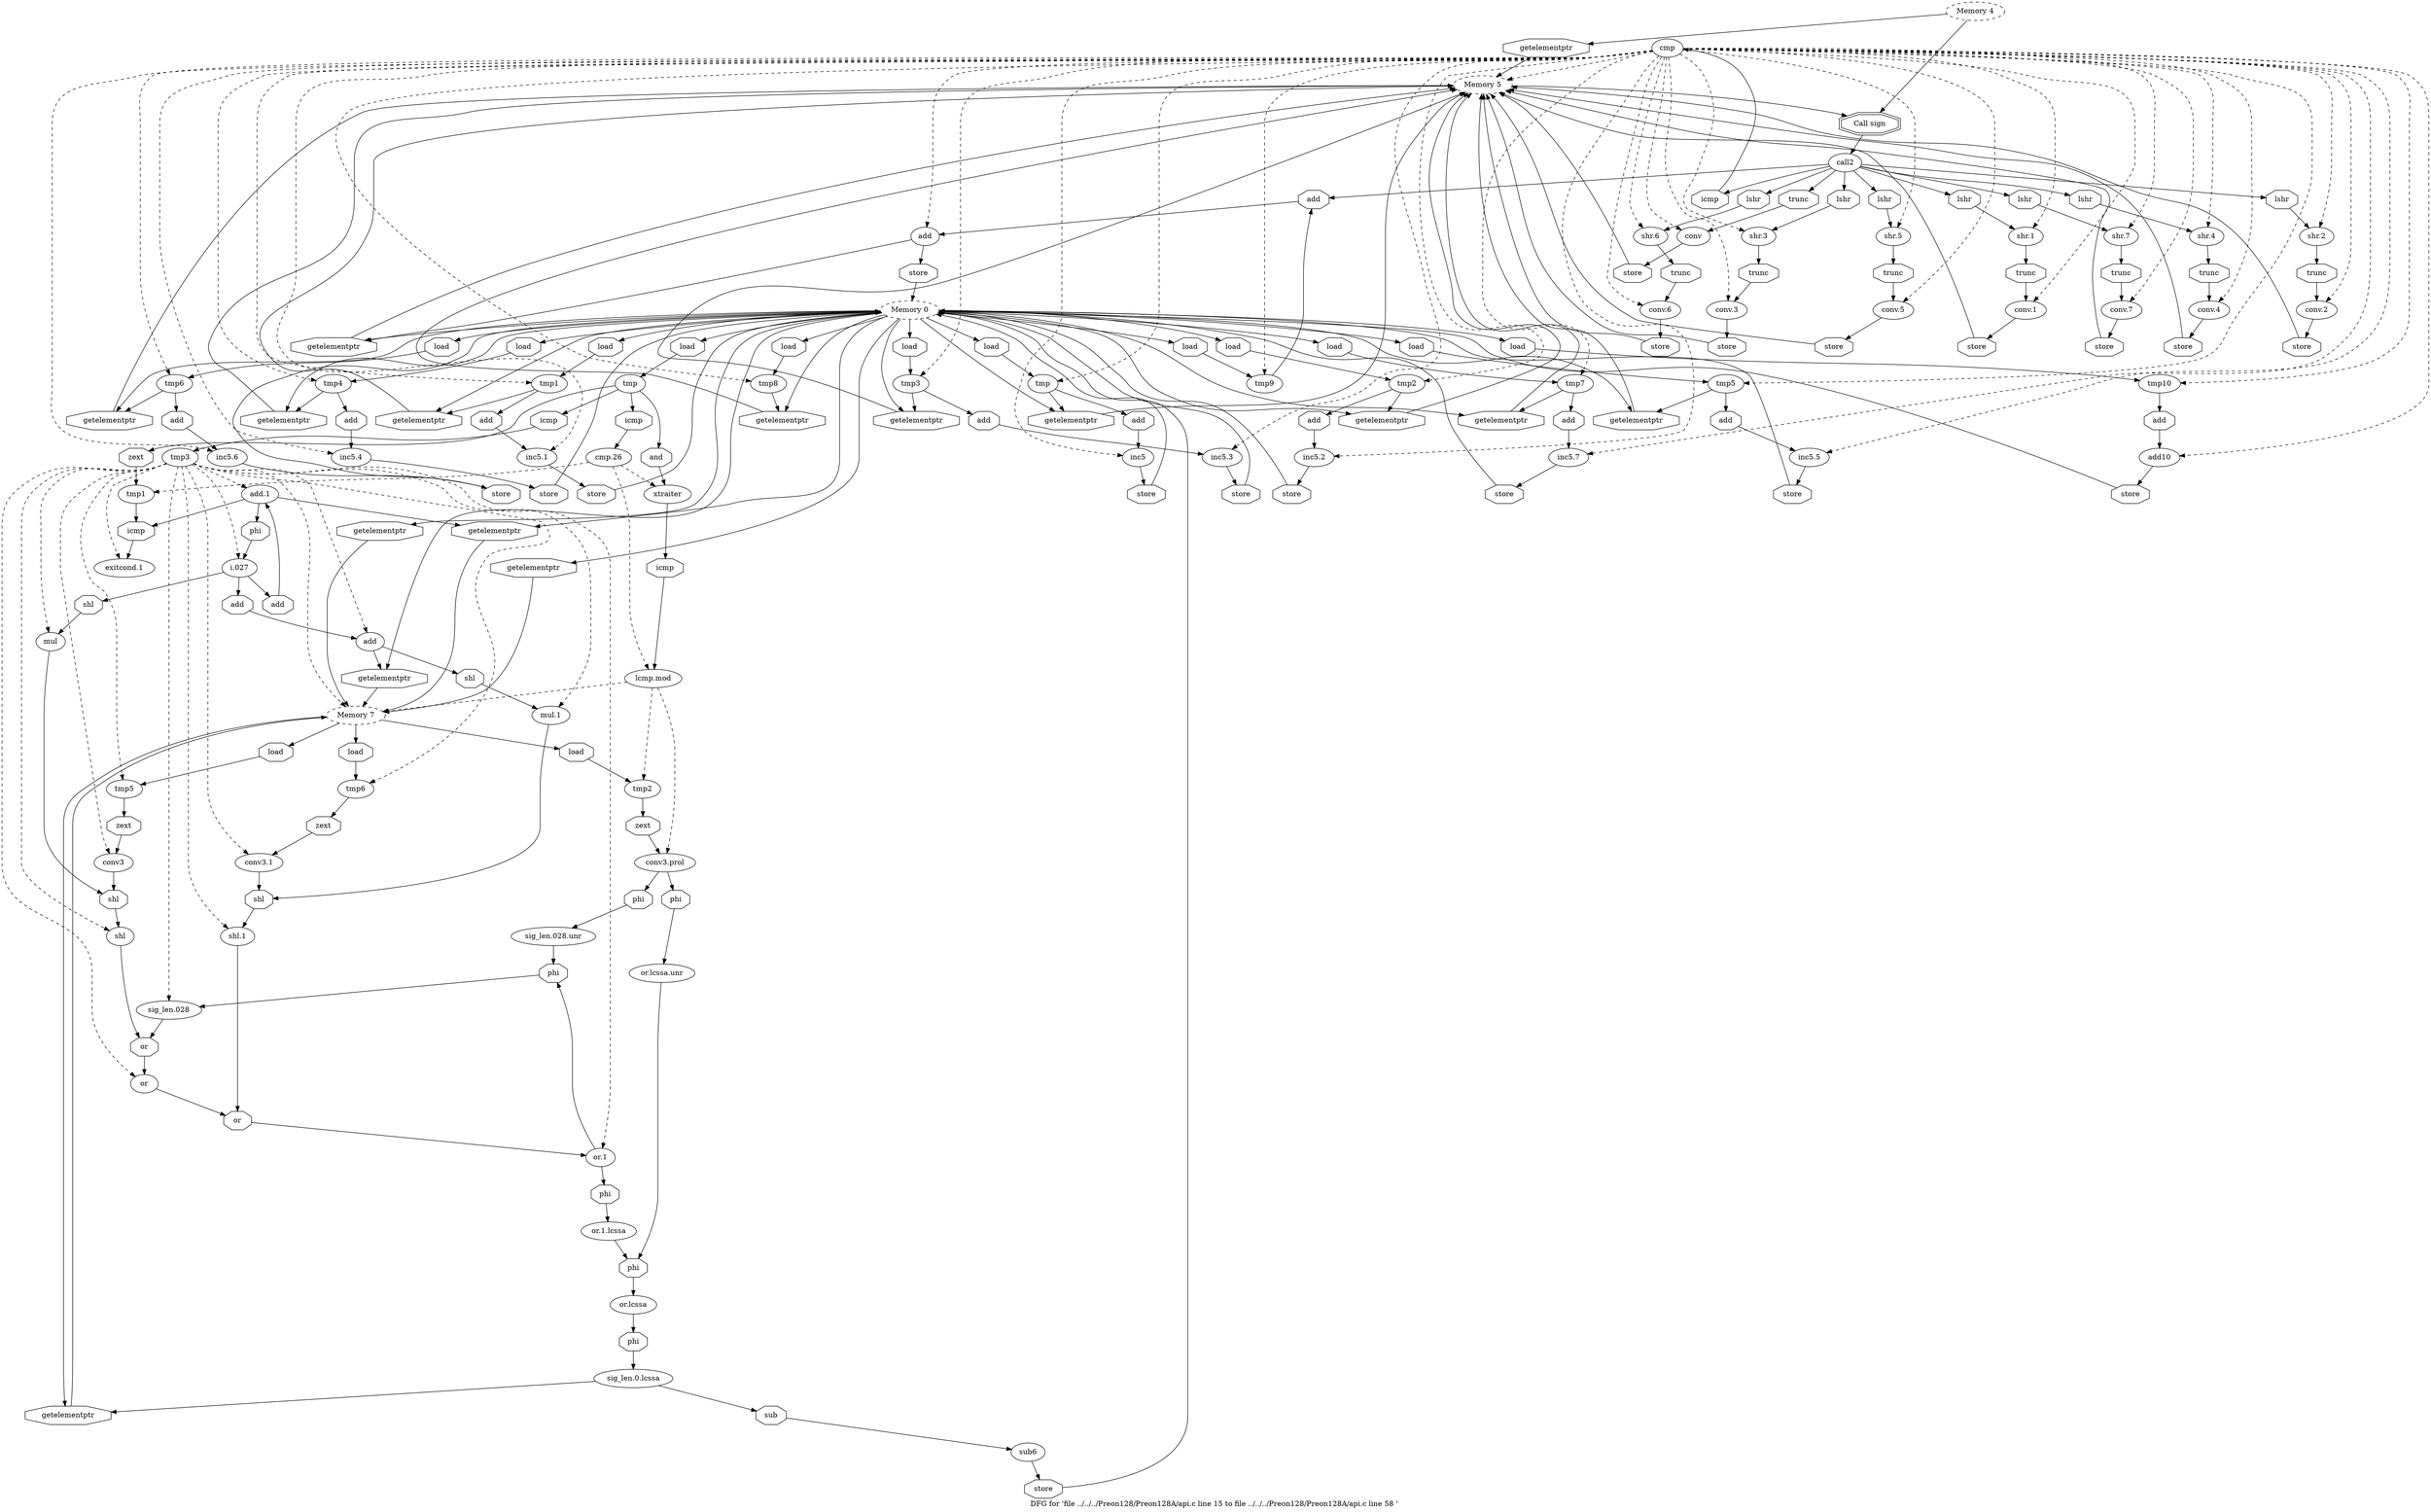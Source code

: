 digraph "DFG for 'file ../../../Preon128/Preon128A/api.c line 15 to file ../../../Preon128/Preon128A/api.c line 58 '  "{
label="DFG for 'file ../../../Preon128/Preon128A/api.c line 15 to file ../../../Preon128/Preon128A/api.c line 58 ' ";
node_3170[shape=ellipse,style=solid,label="cmp"]
node_3165[shape=ellipse,style=dashed,label="Memory 5"]
"node_3170"->"node_3165" [style=dashed]
node_3250[shape=ellipse,style=solid,label="conv.7"]
"node_3170"->"node_3250" [style=dashed]
node_3254[shape=ellipse,style=solid,label="inc5.7"]
"node_3170"->"node_3254" [style=dashed]
node_3205[shape=ellipse,style=solid,label="conv.3"]
"node_3170"->"node_3205" [style=dashed]
node_3259[shape=ellipse,style=solid,label="tmp8"]
"node_3170"->"node_3259" [style=dashed]
node_3262[shape=ellipse,style=solid,label="tmp9"]
"node_3170"->"node_3262" [style=dashed]
node_3228[shape=ellipse,style=solid,label="conv.5"]
"node_3170"->"node_3228" [style=dashed]
node_3241[shape=ellipse,style=solid,label="tmp6"]
"node_3170"->"node_3241" [style=dashed]
node_3264[shape=ellipse,style=solid,label="add"]
"node_3170"->"node_3264" [style=dashed]
node_3221[shape=ellipse,style=solid,label="inc5.4"]
"node_3170"->"node_3221" [style=dashed]
node_3226[shape=ellipse,style=solid,label="shr.5"]
"node_3170"->"node_3226" [style=dashed]
node_3268[shape=ellipse,style=solid,label="tmp10"]
"node_3170"->"node_3268" [style=dashed]
node_3215[shape=ellipse,style=solid,label="shr.4"]
"node_3170"->"node_3215" [style=dashed]
node_3237[shape=ellipse,style=solid,label="shr.6"]
"node_3170"->"node_3237" [style=dashed]
node_3176[shape=ellipse,style=solid,label="inc5"]
"node_3170"->"node_3176" [style=dashed]
node_3270[shape=ellipse,style=solid,label="add10"]
"node_3170"->"node_3270" [style=dashed]
node_3174[shape=ellipse,style=solid,label="tmp"]
"node_3170"->"node_3174" [style=dashed]
node_3172[shape=ellipse,style=solid,label="conv"]
"node_3170"->"node_3172" [style=dashed]
node_3208[shape=ellipse,style=solid,label="tmp3"]
"node_3170"->"node_3208" [style=dashed]
node_3232[shape=ellipse,style=solid,label="inc5.5"]
"node_3170"->"node_3232" [style=dashed]
node_3185[shape=ellipse,style=solid,label="tmp1"]
"node_3170"->"node_3185" [style=dashed]
node_3239[shape=ellipse,style=solid,label="conv.6"]
"node_3170"->"node_3239" [style=dashed]
node_3243[shape=ellipse,style=solid,label="inc5.6"]
"node_3170"->"node_3243" [style=dashed]
node_3183[shape=ellipse,style=solid,label="conv.1"]
"node_3170"->"node_3183" [style=dashed]
node_3181[shape=ellipse,style=solid,label="shr.1"]
"node_3170"->"node_3181" [style=dashed]
node_3187[shape=ellipse,style=solid,label="inc5.1"]
"node_3170"->"node_3187" [style=dashed]
node_3219[shape=ellipse,style=solid,label="tmp4"]
"node_3170"->"node_3219" [style=dashed]
node_3194[shape=ellipse,style=solid,label="conv.2"]
"node_3170"->"node_3194" [style=dashed]
node_3192[shape=ellipse,style=solid,label="shr.2"]
"node_3170"->"node_3192" [style=dashed]
node_3230[shape=ellipse,style=solid,label="tmp5"]
"node_3170"->"node_3230" [style=dashed]
node_3210[shape=ellipse,style=solid,label="inc5.3"]
"node_3170"->"node_3210" [style=dashed]
node_3198[shape=ellipse,style=solid,label="inc5.2"]
"node_3170"->"node_3198" [style=dashed]
node_3252[shape=ellipse,style=solid,label="tmp7"]
"node_3170"->"node_3252" [style=dashed]
node_3248[shape=ellipse,style=solid,label="shr.7"]
"node_3170"->"node_3248" [style=dashed]
node_3196[shape=ellipse,style=solid,label="tmp2"]
"node_3170"->"node_3196" [style=dashed]
node_3217[shape=ellipse,style=solid,label="conv.4"]
"node_3170"->"node_3217" [style=dashed]
node_3203[shape=ellipse,style=solid,label="shr.3"]
"node_3170"->"node_3203" [style=dashed]
node_3169[shape=doubleoctagon,style=solid,label="Call sign"]
node_3168[shape=ellipse,style=solid,label="call2"]
"node_3169"->"node_3168"
node_3249[shape=octagon,style=solid,label="lshr"]
"node_3168"->"node_3249"
node_3227[shape=octagon,style=solid,label="lshr"]
"node_3168"->"node_3227"
node_3171[shape=octagon,style=solid,label="icmp"]
"node_3168"->"node_3171"
node_3265[shape=octagon,style=solid,label="add"]
"node_3168"->"node_3265"
node_3173[shape=octagon,style=solid,label="trunc"]
"node_3168"->"node_3173"
node_3238[shape=octagon,style=solid,label="lshr"]
"node_3168"->"node_3238"
node_3204[shape=octagon,style=solid,label="lshr"]
"node_3168"->"node_3204"
node_3182[shape=octagon,style=solid,label="lshr"]
"node_3168"->"node_3182"
node_3216[shape=octagon,style=solid,label="lshr"]
"node_3168"->"node_3216"
node_3193[shape=octagon,style=solid,label="lshr"]
"node_3168"->"node_3193"
node_3167[shape=ellipse,style=dashed,label="Memory 4"]
"node_3167"->"node_3169"
node_3166[shape=octagon,style=solid,label="getelementptr"]
"node_3167"->"node_3166"
"node_3166"->"node_3165"
"node_3165"->"node_3169"
node_3164[shape=ellipse,style=dashed,label="Memory 0"]
node_3330[shape=octagon,style=solid,label="getelementptr"]
"node_3164"->"node_3330"
node_3257[shape=octagon,style=solid,label="getelementptr"]
"node_3164"->"node_3257"
node_3253[shape=octagon,style=solid,label="load"]
"node_3164"->"node_3253"
node_3224[shape=octagon,style=solid,label="getelementptr"]
"node_3164"->"node_3224"
node_3260[shape=octagon,style=solid,label="load"]
"node_3164"->"node_3260"
node_3261[shape=octagon,style=solid,label="getelementptr"]
"node_3164"->"node_3261"
node_3283[shape=octagon,style=solid,label="getelementptr"]
"node_3164"->"node_3283"
node_3213[shape=octagon,style=solid,label="getelementptr"]
"node_3164"->"node_3213"
node_3263[shape=octagon,style=solid,label="load"]
"node_3164"->"node_3263"
node_3321[shape=octagon,style=solid,label="getelementptr"]
"node_3164"->"node_3321"
node_3267[shape=octagon,style=solid,label="getelementptr"]
"node_3164"->"node_3267"
node_3304[shape=octagon,style=solid,label="getelementptr"]
"node_3164"->"node_3304"
node_3269[shape=octagon,style=solid,label="load"]
"node_3164"->"node_3269"
node_3175[shape=octagon,style=solid,label="load"]
"node_3164"->"node_3175"
node_3246[shape=octagon,style=solid,label="getelementptr"]
"node_3164"->"node_3246"
node_3179[shape=octagon,style=solid,label="getelementptr"]
"node_3164"->"node_3179"
node_3186[shape=octagon,style=solid,label="load"]
"node_3164"->"node_3186"
node_3201[shape=octagon,style=solid,label="getelementptr"]
"node_3164"->"node_3201"
node_3209[shape=octagon,style=solid,label="load"]
"node_3164"->"node_3209"
node_3273[shape=octagon,style=solid,label="load"]
"node_3164"->"node_3273"
node_3242[shape=octagon,style=solid,label="load"]
"node_3164"->"node_3242"
node_3190[shape=octagon,style=solid,label="getelementptr"]
"node_3164"->"node_3190"
node_3235[shape=octagon,style=solid,label="getelementptr"]
"node_3164"->"node_3235"
node_3197[shape=octagon,style=solid,label="load"]
"node_3164"->"node_3197"
node_3220[shape=octagon,style=solid,label="load"]
"node_3164"->"node_3220"
node_3231[shape=octagon,style=solid,label="load"]
"node_3164"->"node_3231"
node_3285[shape=octagon,style=solid,label="load"]
node_3284[shape=ellipse,style=solid,label="tmp2"]
"node_3285"->"node_3284"
node_3286[shape=ellipse,style=solid,label="conv3.prol"]
node_3289[shape=octagon,style=solid,label="phi"]
"node_3286"->"node_3289"
node_3291[shape=octagon,style=solid,label="phi"]
"node_3286"->"node_3291"
node_3236[shape=octagon,style=solid,label="store"]
"node_3236"->"node_3165"
node_3329[shape=octagon,style=solid,label="phi"]
node_3328[shape=ellipse,style=solid,label="sig_len.0.lcssa"]
"node_3329"->"node_3328"
node_3282[shape=ellipse,style=dashed,label="Memory 7"]
"node_3330"->"node_3282"
node_3202[shape=octagon,style=solid,label="store"]
"node_3202"->"node_3165"
node_3309[shape=ellipse,style=solid,label="mul.1"]
node_3299[shape=octagon,style=solid,label="shl"]
"node_3309"->"node_3299"
node_3310[shape=octagon,style=solid,label="shl"]
"node_3310"->"node_3309"
node_3258[shape=octagon,style=solid,label="store"]
"node_3250"->"node_3258"
node_3335[shape=ellipse,style=solid,label="exitcond.1"]
node_3336[shape=octagon,style=solid,label="icmp"]
"node_3336"->"node_3335"
node_3211[shape=octagon,style=solid,label="add"]
"node_3211"->"node_3210"
node_3240[shape=octagon,style=solid,label="trunc"]
"node_3240"->"node_3239"
"node_3249"->"node_3248"
node_3255[shape=octagon,style=solid,label="add"]
"node_3255"->"node_3254"
node_3256[shape=octagon,style=solid,label="store"]
"node_3256"->"node_3164"
node_3229[shape=octagon,style=solid,label="trunc"]
"node_3229"->"node_3228"
"node_3257"->"node_3165"
"node_3258"->"node_3165"
node_3317[shape=ellipse,style=solid,label="conv3"]
node_3316[shape=octagon,style=solid,label="shl"]
"node_3317"->"node_3316"
node_3318[shape=octagon,style=solid,label="zext"]
"node_3318"->"node_3317"
node_3295[shape=octagon,style=solid,label="phi"]
node_3294[shape=ellipse,style=solid,label="or.1.lcssa"]
"node_3295"->"node_3294"
node_3296[shape=ellipse,style=solid,label="or.1"]
"node_3296"->"node_3295"
node_3325[shape=octagon,style=solid,label="phi"]
"node_3296"->"node_3325"
"node_3253"->"node_3252"
"node_3254"->"node_3256"
node_3214[shape=octagon,style=solid,label="store"]
"node_3205"->"node_3214"
"node_3227"->"node_3226"
"node_3224"->"node_3165"
node_3301[shape=octagon,style=solid,label="zext"]
node_3300[shape=ellipse,style=solid,label="conv3.1"]
"node_3301"->"node_3300"
node_3302[shape=ellipse,style=solid,label="tmp6"]
"node_3302"->"node_3301"
"node_3259"->"node_3261"
"node_3260"->"node_3259"
node_3225[shape=octagon,style=solid,label="store"]
"node_3225"->"node_3165"
node_3313[shape=ellipse,style=solid,label="or"]
node_3297[shape=octagon,style=solid,label="or"]
"node_3313"->"node_3297"
node_3314[shape=octagon,style=solid,label="or"]
"node_3314"->"node_3313"
node_3298[shape=ellipse,style=solid,label="shl.1"]
"node_3299"->"node_3298"
"node_3300"->"node_3299"
node_3200[shape=octagon,style=solid,label="store"]
"node_3200"->"node_3164"
"node_3261"->"node_3165"
"node_3262"->"node_3265"
node_3199[shape=octagon,style=solid,label="add"]
"node_3199"->"node_3198"
node_3206[shape=octagon,style=solid,label="trunc"]
"node_3206"->"node_3205"
node_3331[shape=ellipse,style=solid,label="sub6"]
node_3333[shape=octagon,style=solid,label="store"]
"node_3331"->"node_3333"
node_3332[shape=octagon,style=solid,label="sub"]
"node_3332"->"node_3331"
"node_3228"->"node_3236"
"node_3241"->"node_3246"
node_3244[shape=octagon,style=solid,label="add"]
"node_3241"->"node_3244"
node_3288[shape=ellipse,style=solid,label="or.lcssa.unr"]
"node_3289"->"node_3288"
node_3290[shape=ellipse,style=solid,label="sig_len.028.unr"]
"node_3290"->"node_3325"
"node_3283"->"node_3282"
node_3287[shape=octagon,style=solid,label="zext"]
"node_3284"->"node_3287"
"node_3213"->"node_3165"
"node_3263"->"node_3262"
node_3266[shape=octagon,style=solid,label="store"]
"node_3264"->"node_3266"
"node_3264"->"node_3267"
node_3223[shape=octagon,style=solid,label="store"]
"node_3221"->"node_3223"
"node_3321"->"node_3282"
node_3322[shape=ellipse,style=solid,label="mul"]
"node_3322"->"node_3316"
node_3311[shape=ellipse,style=solid,label="add"]
"node_3311"->"node_3310"
"node_3311"->"node_3321"
node_3312[shape=octagon,style=solid,label="add"]
"node_3312"->"node_3311"
node_3207[shape=octagon,style=solid,label="store"]
"node_3207"->"node_3164"
"node_3226"->"node_3229"
node_3323[shape=octagon,style=solid,label="shl"]
"node_3323"->"node_3322"
node_3324[shape=ellipse,style=solid,label="sig_len.028"]
"node_3324"->"node_3314"
node_3222[shape=octagon,style=solid,label="add"]
"node_3222"->"node_3221"
"node_3171"->"node_3170"
node_3178[shape=octagon,style=solid,label="store"]
"node_3178"->"node_3164"
"node_3333"->"node_3164"
node_3334[shape=octagon,style=solid,label="getelementptr"]
"node_3334"->"node_3282"
"node_3265"->"node_3264"
"node_3266"->"node_3164"
node_3177[shape=octagon,style=solid,label="add"]
"node_3177"->"node_3176"
"node_3214"->"node_3165"
"node_3287"->"node_3286"
node_3327[shape=octagon,style=solid,label="phi"]
"node_3288"->"node_3327"
"node_3267"->"node_3165"
node_3271[shape=octagon,style=solid,label="add"]
"node_3268"->"node_3271"
node_3218[shape=octagon,style=solid,label="trunc"]
"node_3215"->"node_3218"
node_3303[shape=octagon,style=solid,label="load"]
"node_3303"->"node_3302"
"node_3304"->"node_3282"
"node_3297"->"node_3296"
"node_3298"->"node_3297"
"node_3237"->"node_3240"
"node_3325"->"node_3324"
node_3326[shape=ellipse,style=solid,label="or.lcssa"]
"node_3326"->"node_3329"
"node_3176"->"node_3178"
"node_3269"->"node_3268"
"node_3270"->"node_3207"
"node_3291"->"node_3290"
node_3292[shape=ellipse,style=solid,label="tmp3"]
"node_3292"->"node_3309" [style=dashed]
"node_3292"->"node_3335" [style=dashed]
"node_3292"->"node_3317" [style=dashed]
"node_3292"->"node_3296" [style=dashed]
"node_3292"->"node_3302" [style=dashed]
"node_3292"->"node_3313" [style=dashed]
"node_3292"->"node_3300" [style=dashed]
"node_3292"->"node_3322" [style=dashed]
"node_3292"->"node_3311" [style=dashed]
"node_3292"->"node_3324" [style=dashed]
"node_3292"->"node_3298" [style=dashed]
node_3305[shape=ellipse,style=solid,label="add.1"]
"node_3292"->"node_3305" [style=dashed]
node_3307[shape=ellipse,style=solid,label="i.027"]
"node_3292"->"node_3307" [style=dashed]
node_3315[shape=ellipse,style=solid,label="shl"]
"node_3292"->"node_3315" [style=dashed]
node_3319[shape=ellipse,style=solid,label="tmp5"]
"node_3292"->"node_3319" [style=dashed]
"node_3292"->"node_3282" [style=dashed]
"node_3175"->"node_3174"
"node_3305"->"node_3336"
"node_3305"->"node_3304"
node_3308[shape=octagon,style=solid,label="phi"]
"node_3305"->"node_3308"
node_3306[shape=octagon,style=solid,label="add"]
"node_3306"->"node_3305"
"node_3174"->"node_3177"
"node_3174"->"node_3179"
"node_3246"->"node_3165"
"node_3271"->"node_3270"
node_3272[shape=ellipse,style=solid,label="tmp"]
node_3293[shape=octagon,style=solid,label="icmp"]
"node_3272"->"node_3293"
node_3275[shape=octagon,style=solid,label="icmp"]
"node_3272"->"node_3275"
node_3277[shape=octagon,style=solid,label="zext"]
"node_3272"->"node_3277"
node_3279[shape=octagon,style=solid,label="and"]
"node_3272"->"node_3279"
"node_3173"->"node_3172"
"node_3238"->"node_3237"
node_3234[shape=octagon,style=solid,label="store"]
"node_3234"->"node_3164"
node_3180[shape=octagon,style=solid,label="store"]
"node_3172"->"node_3180"
node_3233[shape=octagon,style=solid,label="add"]
"node_3233"->"node_3232"
"node_3179"->"node_3165"
"node_3186"->"node_3185"
"node_3208"->"node_3211"
"node_3208"->"node_3213"
"node_3232"->"node_3234"
"node_3185"->"node_3190"
node_3188[shape=octagon,style=solid,label="add"]
"node_3185"->"node_3188"
node_3247[shape=octagon,style=solid,label="store"]
"node_3239"->"node_3247"
"node_3201"->"node_3165"
"node_3293"->"node_3292"
"node_3294"->"node_3327"
"node_3204"->"node_3203"
node_3184[shape=octagon,style=solid,label="trunc"]
"node_3184"->"node_3183"
node_3245[shape=octagon,style=solid,label="store"]
"node_3243"->"node_3245"
"node_3307"->"node_3312"
"node_3307"->"node_3323"
"node_3307"->"node_3306"
"node_3308"->"node_3307"
node_3191[shape=octagon,style=solid,label="store"]
"node_3183"->"node_3191"
"node_3327"->"node_3326"
"node_3328"->"node_3332"
"node_3328"->"node_3334"
"node_3182"->"node_3181"
"node_3181"->"node_3184"
"node_3180"->"node_3165"
"node_3216"->"node_3215"
"node_3218"->"node_3217"
"node_3209"->"node_3208"
"node_3273"->"node_3272"
node_3274[shape=ellipse,style=solid,label="cmp.26"]
node_3276[shape=ellipse,style=solid,label="tmp1"]
"node_3274"->"node_3276" [style=dashed]
node_3278[shape=ellipse,style=solid,label="xtraiter"]
"node_3274"->"node_3278" [style=dashed]
node_3280[shape=ellipse,style=solid,label="lcmp.mod"]
"node_3274"->"node_3280" [style=dashed]
"node_3275"->"node_3274"
"node_3276"->"node_3336"
"node_3315"->"node_3314"
"node_3316"->"node_3315"
node_3189[shape=octagon,style=solid,label="store"]
"node_3187"->"node_3189"
"node_3244"->"node_3243"
"node_3219"->"node_3224"
"node_3219"->"node_3222"
"node_3277"->"node_3276"
node_3281[shape=octagon,style=solid,label="icmp"]
"node_3278"->"node_3281"
"node_3194"->"node_3202"
"node_3279"->"node_3278"
"node_3280"->"node_3286" [style=dashed]
"node_3280"->"node_3284" [style=dashed]
"node_3280"->"node_3282" [style=dashed]
"node_3193"->"node_3192"
"node_3319"->"node_3318"
node_3320[shape=octagon,style=solid,label="load"]
"node_3320"->"node_3319"
node_3195[shape=octagon,style=solid,label="trunc"]
"node_3192"->"node_3195"
"node_3191"->"node_3165"
"node_3223"->"node_3164"
"node_3247"->"node_3165"
"node_3242"->"node_3241"
"node_3190"->"node_3165"
"node_3235"->"node_3165"
"node_3189"->"node_3164"
"node_3230"->"node_3233"
"node_3230"->"node_3235"
"node_3188"->"node_3187"
"node_3195"->"node_3194"
node_3212[shape=octagon,style=solid,label="store"]
"node_3210"->"node_3212"
"node_3212"->"node_3164"
"node_3198"->"node_3200"
"node_3245"->"node_3164"
node_3251[shape=octagon,style=solid,label="trunc"]
"node_3251"->"node_3250"
"node_3252"->"node_3255"
"node_3252"->"node_3257"
"node_3248"->"node_3251"
"node_3197"->"node_3196"
"node_3196"->"node_3199"
"node_3196"->"node_3201"
"node_3217"->"node_3225"
"node_3281"->"node_3280"
"node_3282"->"node_3285"
"node_3282"->"node_3334"
"node_3282"->"node_3303"
"node_3282"->"node_3320"
"node_3203"->"node_3206"
"node_3220"->"node_3219"
"node_3231"->"node_3230"
}

